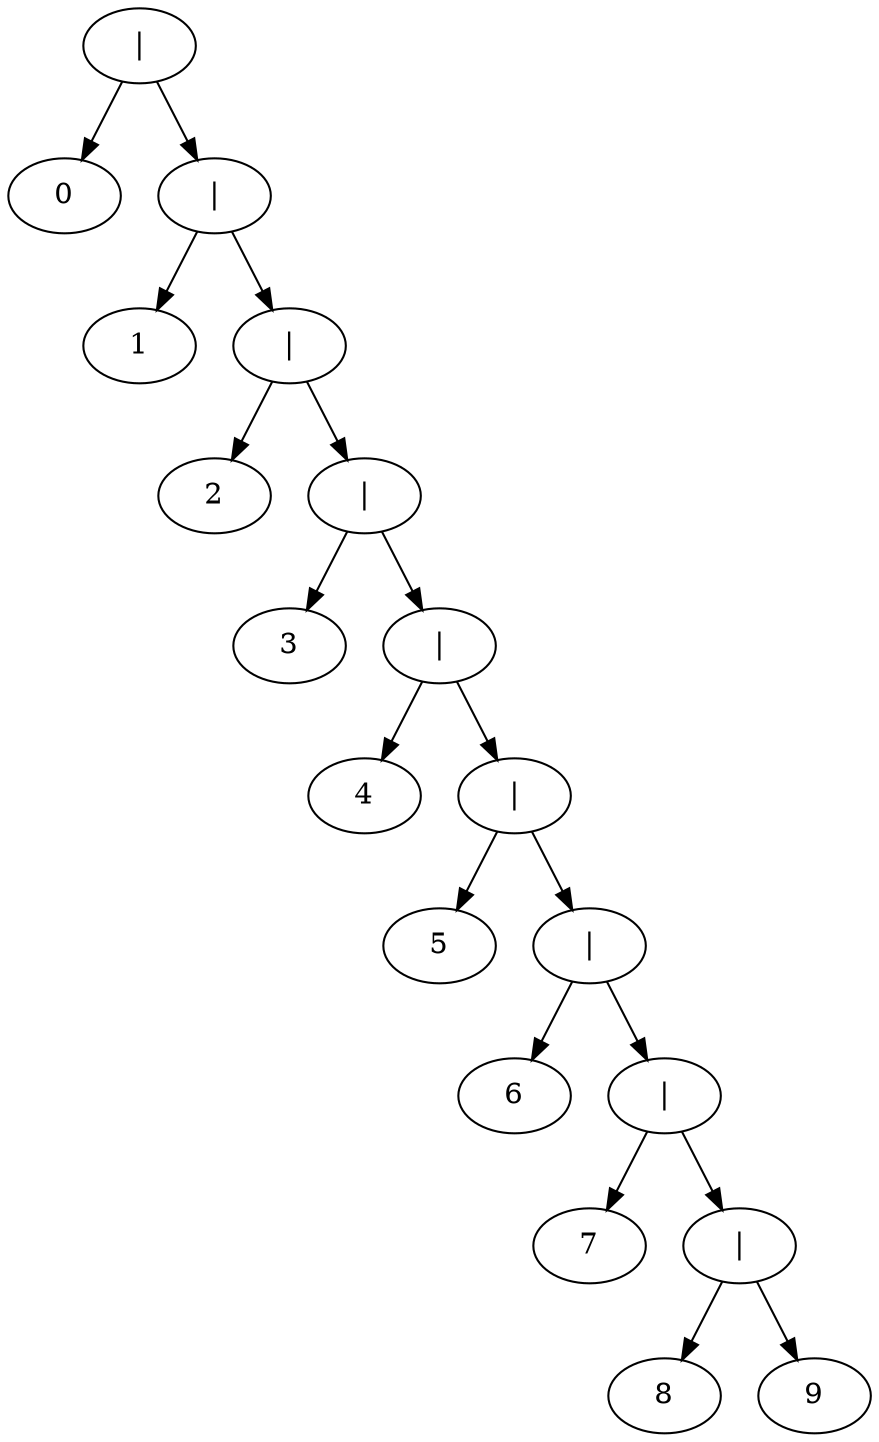 //	File[/Users/lee/Main/Proj/On_BJTU/Compiler_Projects/LiaLEX/regex_analyze.cpp] Line[315]	2022-09-29 19:30
digraph Digit { 
1 [label = "|" ] 
2 [label = "0" ] 
1 -> 2 
3 [label = "|" ] 
4 [label = "1" ] 
3 -> 4 
5 [label = "|" ] 
6 [label = "2" ] 
5 -> 6 
7 [label = "|" ] 
8 [label = "3" ] 
7 -> 8 
9 [label = "|" ] 
10 [label = "4" ] 
9 -> 10 
11 [label = "|" ] 
12 [label = "5" ] 
11 -> 12 
13 [label = "|" ] 
14 [label = "6" ] 
13 -> 14 
15 [label = "|" ] 
16 [label = "7" ] 
15 -> 16 
17 [label = "|" ] 
18 [label = "8" ] 
17 -> 18 
19 [label = "9" ] 
17 -> 19 
15 -> 17 
13 -> 15 
11 -> 13 
9 -> 11 
7 -> 9 
5 -> 7 
3 -> 5 
1 -> 3 
} 
